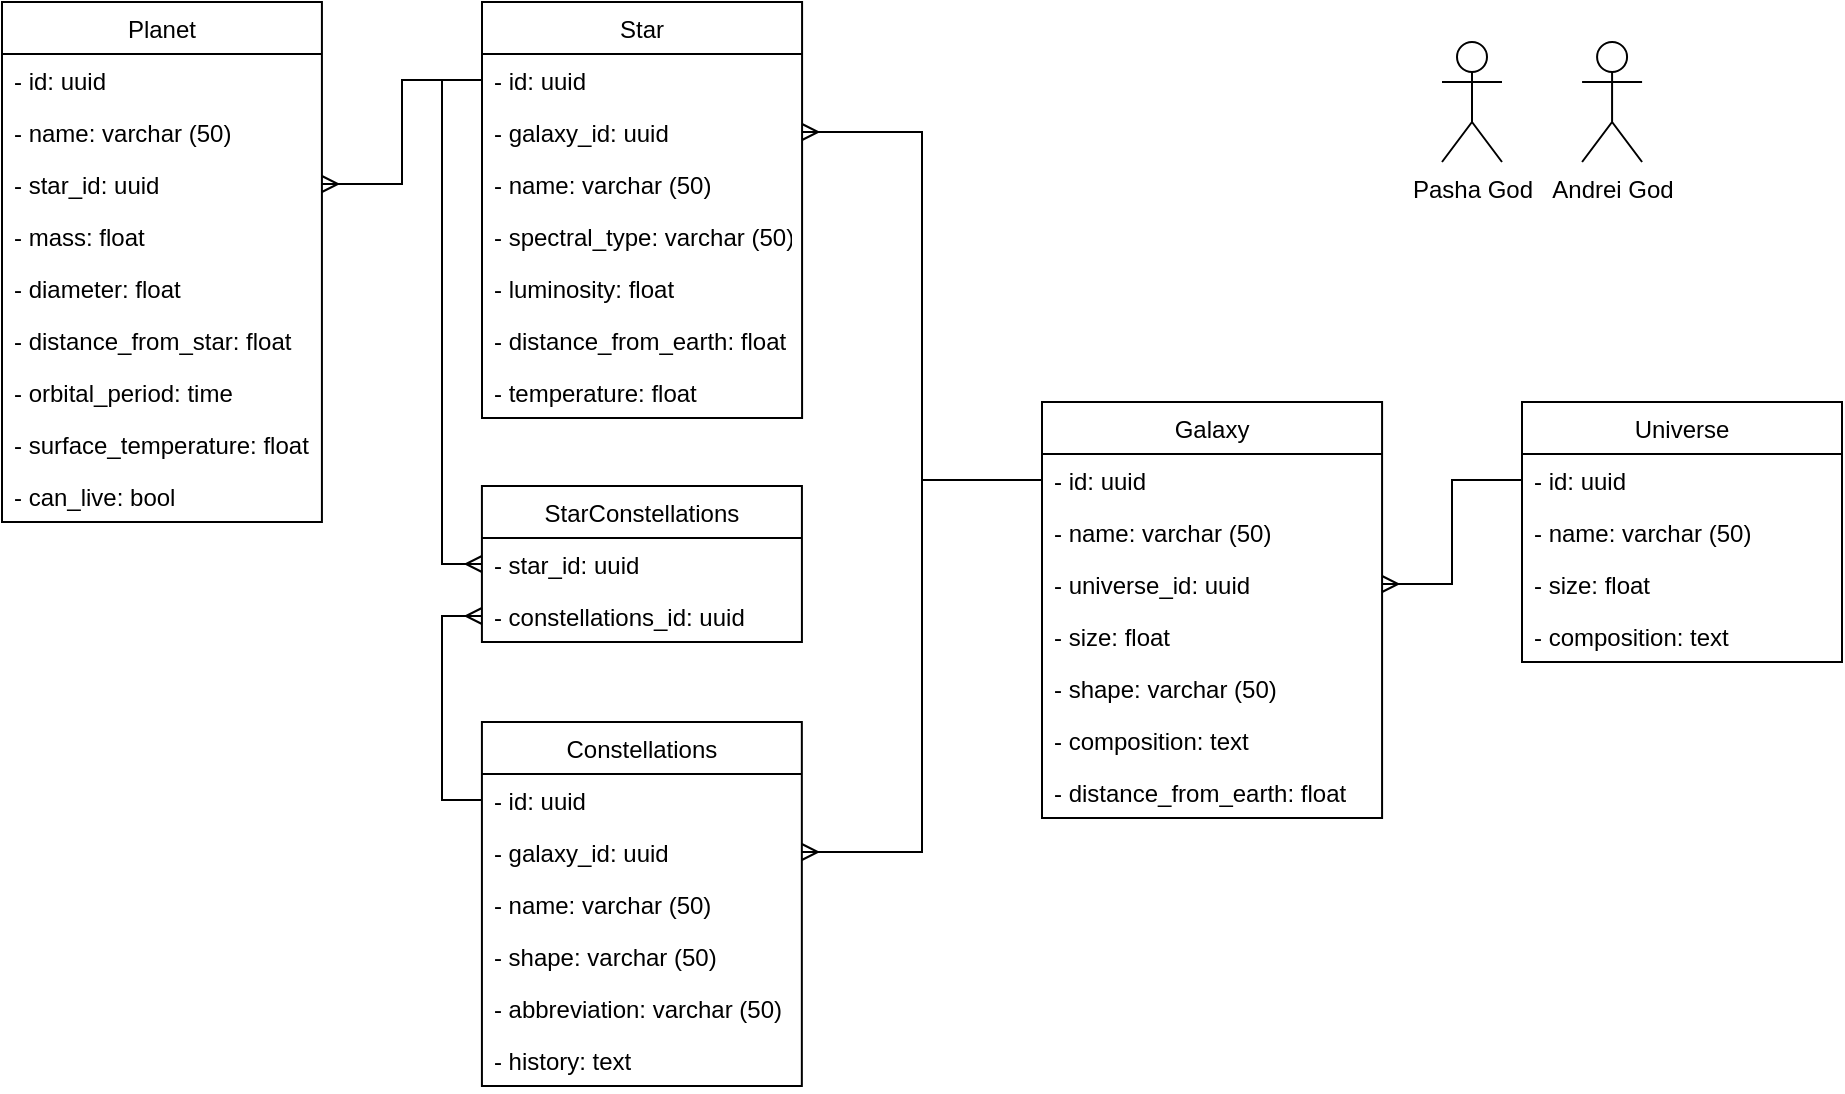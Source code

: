 <mxfile version="21.0.6" type="github">
  <diagram name="Страница 1" id="Bg6F_eg1BQB0qyp61wwv">
    <mxGraphModel dx="1536" dy="838" grid="1" gridSize="10" guides="1" tooltips="1" connect="1" arrows="1" fold="1" page="1" pageScale="1" pageWidth="1169" pageHeight="827" math="0" shadow="0">
      <root>
        <mxCell id="0" />
        <mxCell id="1" parent="0" />
        <mxCell id="k5xjA4PLT7-g8IIi1C31-2" style="edgeStyle=orthogonalEdgeStyle;rounded=0;orthogonalLoop=1;jettySize=auto;html=1;exitX=0.5;exitY=1;exitDx=0;exitDy=0;" parent="1" edge="1">
          <mxGeometry relative="1" as="geometry">
            <mxPoint x="419.96" y="316.0" as="sourcePoint" />
            <mxPoint x="419.96" y="316.0" as="targetPoint" />
          </mxGeometry>
        </mxCell>
        <mxCell id="k5xjA4PLT7-g8IIi1C31-7" value="Universe" style="swimlane;fontStyle=0;align=center;verticalAlign=top;childLayout=stackLayout;horizontal=1;startSize=26;horizontalStack=0;resizeParent=1;resizeParentMax=0;resizeLast=0;collapsible=1;marginBottom=0;" parent="1" vertex="1">
          <mxGeometry x="840" y="360" width="160" height="130" as="geometry" />
        </mxCell>
        <mxCell id="k5xjA4PLT7-g8IIi1C31-26" value="- id: uuid" style="text;strokeColor=none;fillColor=none;align=left;verticalAlign=top;spacingLeft=4;spacingRight=4;overflow=hidden;rotatable=0;points=[[0,0.5],[1,0.5]];portConstraint=eastwest;" parent="k5xjA4PLT7-g8IIi1C31-7" vertex="1">
          <mxGeometry y="26" width="160" height="26" as="geometry" />
        </mxCell>
        <mxCell id="k5xjA4PLT7-g8IIi1C31-8" value="- name: varchar (50)" style="text;strokeColor=none;fillColor=none;align=left;verticalAlign=top;spacingLeft=4;spacingRight=4;overflow=hidden;rotatable=0;points=[[0,0.5],[1,0.5]];portConstraint=eastwest;" parent="k5xjA4PLT7-g8IIi1C31-7" vertex="1">
          <mxGeometry y="52" width="160" height="26" as="geometry" />
        </mxCell>
        <mxCell id="Cm3p-tlsvX1pS4Pbubea-1" value="- size: float" style="text;strokeColor=none;fillColor=none;align=left;verticalAlign=top;spacingLeft=4;spacingRight=4;overflow=hidden;rotatable=0;points=[[0,0.5],[1,0.5]];portConstraint=eastwest;" parent="k5xjA4PLT7-g8IIi1C31-7" vertex="1">
          <mxGeometry y="78" width="160" height="26" as="geometry" />
        </mxCell>
        <mxCell id="Cm3p-tlsvX1pS4Pbubea-2" value="- composition: text" style="text;strokeColor=none;fillColor=none;align=left;verticalAlign=top;spacingLeft=4;spacingRight=4;overflow=hidden;rotatable=0;points=[[0,0.5],[1,0.5]];portConstraint=eastwest;" parent="k5xjA4PLT7-g8IIi1C31-7" vertex="1">
          <mxGeometry y="104" width="160" height="26" as="geometry" />
        </mxCell>
        <mxCell id="k5xjA4PLT7-g8IIi1C31-18" value="Galaxy" style="swimlane;fontStyle=0;childLayout=stackLayout;horizontal=1;startSize=26;fillColor=default;horizontalStack=0;resizeParent=1;resizeParentMax=0;resizeLast=0;collapsible=1;marginBottom=0;" parent="1" vertex="1">
          <mxGeometry x="600.0" y="360" width="170.04" height="208" as="geometry" />
        </mxCell>
        <mxCell id="k5xjA4PLT7-g8IIi1C31-25" value="- id: uuid" style="text;strokeColor=none;fillColor=none;align=left;verticalAlign=top;spacingLeft=4;spacingRight=4;overflow=hidden;rotatable=0;points=[[0,0.5],[1,0.5]];portConstraint=eastwest;" parent="k5xjA4PLT7-g8IIi1C31-18" vertex="1">
          <mxGeometry y="26" width="170.04" height="26" as="geometry" />
        </mxCell>
        <mxCell id="k5xjA4PLT7-g8IIi1C31-19" value="- name: varchar (50)" style="text;strokeColor=none;fillColor=none;align=left;verticalAlign=top;spacingLeft=4;spacingRight=4;overflow=hidden;rotatable=0;points=[[0,0.5],[1,0.5]];portConstraint=eastwest;" parent="k5xjA4PLT7-g8IIi1C31-18" vertex="1">
          <mxGeometry y="52" width="170.04" height="26" as="geometry" />
        </mxCell>
        <mxCell id="k5xjA4PLT7-g8IIi1C31-23" value="- universe_id: uuid" style="text;strokeColor=none;fillColor=none;align=left;verticalAlign=top;spacingLeft=4;spacingRight=4;overflow=hidden;rotatable=0;points=[[0,0.5],[1,0.5]];portConstraint=eastwest;" parent="k5xjA4PLT7-g8IIi1C31-18" vertex="1">
          <mxGeometry y="78" width="170.04" height="26" as="geometry" />
        </mxCell>
        <mxCell id="Cm3p-tlsvX1pS4Pbubea-3" value="- size: float&#xa;" style="text;strokeColor=none;fillColor=none;align=left;verticalAlign=top;spacingLeft=4;spacingRight=4;overflow=hidden;rotatable=0;points=[[0,0.5],[1,0.5]];portConstraint=eastwest;" parent="k5xjA4PLT7-g8IIi1C31-18" vertex="1">
          <mxGeometry y="104" width="170.04" height="26" as="geometry" />
        </mxCell>
        <mxCell id="Cm3p-tlsvX1pS4Pbubea-4" value="- shape: varchar (50)" style="text;strokeColor=none;fillColor=none;align=left;verticalAlign=top;spacingLeft=4;spacingRight=4;overflow=hidden;rotatable=0;points=[[0,0.5],[1,0.5]];portConstraint=eastwest;" parent="k5xjA4PLT7-g8IIi1C31-18" vertex="1">
          <mxGeometry y="130" width="170.04" height="26" as="geometry" />
        </mxCell>
        <mxCell id="Cm3p-tlsvX1pS4Pbubea-5" value="- composition: text" style="text;strokeColor=none;fillColor=none;align=left;verticalAlign=top;spacingLeft=4;spacingRight=4;overflow=hidden;rotatable=0;points=[[0,0.5],[1,0.5]];portConstraint=eastwest;" parent="k5xjA4PLT7-g8IIi1C31-18" vertex="1">
          <mxGeometry y="156" width="170.04" height="26" as="geometry" />
        </mxCell>
        <mxCell id="Cm3p-tlsvX1pS4Pbubea-6" value="- distance_from_earth: float" style="text;strokeColor=none;fillColor=none;align=left;verticalAlign=top;spacingLeft=4;spacingRight=4;overflow=hidden;rotatable=0;points=[[0,0.5],[1,0.5]];portConstraint=eastwest;" parent="k5xjA4PLT7-g8IIi1C31-18" vertex="1">
          <mxGeometry y="182" width="170.04" height="26" as="geometry" />
        </mxCell>
        <mxCell id="k5xjA4PLT7-g8IIi1C31-28" value="Planet" style="swimlane;fontStyle=0;childLayout=stackLayout;horizontal=1;startSize=26;fillColor=default;horizontalStack=0;resizeParent=1;resizeParentMax=0;resizeLast=0;collapsible=1;marginBottom=0;" parent="1" vertex="1">
          <mxGeometry x="80" y="160" width="159.96" height="260" as="geometry" />
        </mxCell>
        <mxCell id="k5xjA4PLT7-g8IIi1C31-32" value="- id: uuid" style="text;strokeColor=none;fillColor=none;align=left;verticalAlign=top;spacingLeft=4;spacingRight=4;overflow=hidden;rotatable=0;points=[[0,0.5],[1,0.5]];portConstraint=eastwest;" parent="k5xjA4PLT7-g8IIi1C31-28" vertex="1">
          <mxGeometry y="26" width="159.96" height="26" as="geometry" />
        </mxCell>
        <mxCell id="k5xjA4PLT7-g8IIi1C31-33" value="- name: varchar (50)" style="text;strokeColor=none;fillColor=none;align=left;verticalAlign=top;spacingLeft=4;spacingRight=4;overflow=hidden;rotatable=0;points=[[0,0.5],[1,0.5]];portConstraint=eastwest;" parent="k5xjA4PLT7-g8IIi1C31-28" vertex="1">
          <mxGeometry y="52" width="159.96" height="26" as="geometry" />
        </mxCell>
        <mxCell id="k5xjA4PLT7-g8IIi1C31-31" value="- star_id: uuid" style="text;strokeColor=none;fillColor=none;align=left;verticalAlign=top;spacingLeft=4;spacingRight=4;overflow=hidden;rotatable=0;points=[[0,0.5],[1,0.5]];portConstraint=eastwest;" parent="k5xjA4PLT7-g8IIi1C31-28" vertex="1">
          <mxGeometry y="78" width="159.96" height="26" as="geometry" />
        </mxCell>
        <mxCell id="Cm3p-tlsvX1pS4Pbubea-7" value="- mass: float" style="text;strokeColor=none;fillColor=none;align=left;verticalAlign=top;spacingLeft=4;spacingRight=4;overflow=hidden;rotatable=0;points=[[0,0.5],[1,0.5]];portConstraint=eastwest;" parent="k5xjA4PLT7-g8IIi1C31-28" vertex="1">
          <mxGeometry y="104" width="159.96" height="26" as="geometry" />
        </mxCell>
        <mxCell id="Cm3p-tlsvX1pS4Pbubea-8" value="- diameter: float" style="text;strokeColor=none;fillColor=none;align=left;verticalAlign=top;spacingLeft=4;spacingRight=4;overflow=hidden;rotatable=0;points=[[0,0.5],[1,0.5]];portConstraint=eastwest;" parent="k5xjA4PLT7-g8IIi1C31-28" vertex="1">
          <mxGeometry y="130" width="159.96" height="26" as="geometry" />
        </mxCell>
        <mxCell id="Cm3p-tlsvX1pS4Pbubea-9" value="- distance_from_star: float" style="text;strokeColor=none;fillColor=none;align=left;verticalAlign=top;spacingLeft=4;spacingRight=4;overflow=hidden;rotatable=0;points=[[0,0.5],[1,0.5]];portConstraint=eastwest;" parent="k5xjA4PLT7-g8IIi1C31-28" vertex="1">
          <mxGeometry y="156" width="159.96" height="26" as="geometry" />
        </mxCell>
        <mxCell id="Cm3p-tlsvX1pS4Pbubea-10" value="- orbital_period: time" style="text;strokeColor=none;fillColor=none;align=left;verticalAlign=top;spacingLeft=4;spacingRight=4;overflow=hidden;rotatable=0;points=[[0,0.5],[1,0.5]];portConstraint=eastwest;" parent="k5xjA4PLT7-g8IIi1C31-28" vertex="1">
          <mxGeometry y="182" width="159.96" height="26" as="geometry" />
        </mxCell>
        <mxCell id="Cm3p-tlsvX1pS4Pbubea-11" value="- surface_temperature: float" style="text;strokeColor=none;fillColor=none;align=left;verticalAlign=top;spacingLeft=4;spacingRight=4;overflow=hidden;rotatable=0;points=[[0,0.5],[1,0.5]];portConstraint=eastwest;" parent="k5xjA4PLT7-g8IIi1C31-28" vertex="1">
          <mxGeometry y="208" width="159.96" height="26" as="geometry" />
        </mxCell>
        <mxCell id="k5xjA4PLT7-g8IIi1C31-35" value="- can_live: bool" style="text;strokeColor=none;fillColor=none;align=left;verticalAlign=top;spacingLeft=4;spacingRight=4;overflow=hidden;rotatable=0;points=[[0,0.5],[1,0.5]];portConstraint=eastwest;" parent="k5xjA4PLT7-g8IIi1C31-28" vertex="1">
          <mxGeometry y="234" width="159.96" height="26" as="geometry" />
        </mxCell>
        <mxCell id="k5xjA4PLT7-g8IIi1C31-38" value="Constellations" style="swimlane;fontStyle=0;childLayout=stackLayout;horizontal=1;startSize=26;fillColor=default;horizontalStack=0;resizeParent=1;resizeParentMax=0;resizeLast=0;collapsible=1;marginBottom=0;" parent="1" vertex="1">
          <mxGeometry x="319.96" y="520" width="159.96" height="182" as="geometry" />
        </mxCell>
        <mxCell id="k5xjA4PLT7-g8IIi1C31-42" value="- id: uuid" style="text;strokeColor=none;fillColor=none;align=left;verticalAlign=top;spacingLeft=4;spacingRight=4;overflow=hidden;rotatable=0;points=[[0,0.5],[1,0.5]];portConstraint=eastwest;" parent="k5xjA4PLT7-g8IIi1C31-38" vertex="1">
          <mxGeometry y="26" width="159.96" height="26" as="geometry" />
        </mxCell>
        <mxCell id="k5xjA4PLT7-g8IIi1C31-43" value="- galaxy_id: uuid" style="text;strokeColor=none;fillColor=none;align=left;verticalAlign=top;spacingLeft=4;spacingRight=4;overflow=hidden;rotatable=0;points=[[0,0.5],[1,0.5]];portConstraint=eastwest;" parent="k5xjA4PLT7-g8IIi1C31-38" vertex="1">
          <mxGeometry y="52" width="159.96" height="26" as="geometry" />
        </mxCell>
        <mxCell id="niIvJYFqWhiyla7VrMUE-1" value="- name: varchar (50)" style="text;strokeColor=none;fillColor=none;align=left;verticalAlign=top;spacingLeft=4;spacingRight=4;overflow=hidden;rotatable=0;points=[[0,0.5],[1,0.5]];portConstraint=eastwest;" parent="k5xjA4PLT7-g8IIi1C31-38" vertex="1">
          <mxGeometry y="78" width="159.96" height="26" as="geometry" />
        </mxCell>
        <mxCell id="Cm3p-tlsvX1pS4Pbubea-16" value="- shape: varchar (50)" style="text;strokeColor=none;fillColor=none;align=left;verticalAlign=top;spacingLeft=4;spacingRight=4;overflow=hidden;rotatable=0;points=[[0,0.5],[1,0.5]];portConstraint=eastwest;" parent="k5xjA4PLT7-g8IIi1C31-38" vertex="1">
          <mxGeometry y="104" width="159.96" height="26" as="geometry" />
        </mxCell>
        <mxCell id="Cm3p-tlsvX1pS4Pbubea-15" value="- abbreviation: varchar (50)" style="text;strokeColor=none;fillColor=none;align=left;verticalAlign=top;spacingLeft=4;spacingRight=4;overflow=hidden;rotatable=0;points=[[0,0.5],[1,0.5]];portConstraint=eastwest;" parent="k5xjA4PLT7-g8IIi1C31-38" vertex="1">
          <mxGeometry y="130" width="159.96" height="26" as="geometry" />
        </mxCell>
        <mxCell id="k5xjA4PLT7-g8IIi1C31-44" value="- history: text" style="text;strokeColor=none;fillColor=none;align=left;verticalAlign=top;spacingLeft=4;spacingRight=4;overflow=hidden;rotatable=0;points=[[0,0.5],[1,0.5]];portConstraint=eastwest;" parent="k5xjA4PLT7-g8IIi1C31-38" vertex="1">
          <mxGeometry y="156" width="159.96" height="26" as="geometry" />
        </mxCell>
        <mxCell id="k5xjA4PLT7-g8IIi1C31-46" value="Star" style="swimlane;fontStyle=0;childLayout=stackLayout;horizontal=1;startSize=26;fillColor=default;horizontalStack=0;resizeParent=1;resizeParentMax=0;resizeLast=0;collapsible=1;marginBottom=0;" parent="1" vertex="1">
          <mxGeometry x="320" y="160" width="160.04" height="208" as="geometry" />
        </mxCell>
        <mxCell id="k5xjA4PLT7-g8IIi1C31-50" value="- id: uuid" style="text;strokeColor=none;fillColor=none;align=left;verticalAlign=top;spacingLeft=4;spacingRight=4;overflow=hidden;rotatable=0;points=[[0,0.5],[1,0.5]];portConstraint=eastwest;" parent="k5xjA4PLT7-g8IIi1C31-46" vertex="1">
          <mxGeometry y="26" width="160.04" height="26" as="geometry" />
        </mxCell>
        <mxCell id="Cm3p-tlsvX1pS4Pbubea-24" value="- galaxy_id: uuid" style="text;strokeColor=none;fillColor=none;align=left;verticalAlign=top;spacingLeft=4;spacingRight=4;overflow=hidden;rotatable=0;points=[[0,0.5],[1,0.5]];portConstraint=eastwest;" parent="k5xjA4PLT7-g8IIi1C31-46" vertex="1">
          <mxGeometry y="52" width="160.04" height="26" as="geometry" />
        </mxCell>
        <mxCell id="k5xjA4PLT7-g8IIi1C31-53" value="- name: varchar (50)" style="text;strokeColor=none;fillColor=none;align=left;verticalAlign=top;spacingLeft=4;spacingRight=4;overflow=hidden;rotatable=0;points=[[0,0.5],[1,0.5]];portConstraint=eastwest;" parent="k5xjA4PLT7-g8IIi1C31-46" vertex="1">
          <mxGeometry y="78" width="160.04" height="26" as="geometry" />
        </mxCell>
        <mxCell id="Cm3p-tlsvX1pS4Pbubea-12" value="- spectral_type: varchar (50)" style="text;strokeColor=none;fillColor=none;align=left;verticalAlign=top;spacingLeft=4;spacingRight=4;overflow=hidden;rotatable=0;points=[[0,0.5],[1,0.5]];portConstraint=eastwest;" parent="k5xjA4PLT7-g8IIi1C31-46" vertex="1">
          <mxGeometry y="104" width="160.04" height="26" as="geometry" />
        </mxCell>
        <mxCell id="Cm3p-tlsvX1pS4Pbubea-13" value="- luminosity: float" style="text;strokeColor=none;fillColor=none;align=left;verticalAlign=top;spacingLeft=4;spacingRight=4;overflow=hidden;rotatable=0;points=[[0,0.5],[1,0.5]];portConstraint=eastwest;" parent="k5xjA4PLT7-g8IIi1C31-46" vertex="1">
          <mxGeometry y="130" width="160.04" height="26" as="geometry" />
        </mxCell>
        <mxCell id="Cm3p-tlsvX1pS4Pbubea-14" value="- distance_from_earth: float" style="text;strokeColor=none;fillColor=none;align=left;verticalAlign=top;spacingLeft=4;spacingRight=4;overflow=hidden;rotatable=0;points=[[0,0.5],[1,0.5]];portConstraint=eastwest;" parent="k5xjA4PLT7-g8IIi1C31-46" vertex="1">
          <mxGeometry y="156" width="160.04" height="26" as="geometry" />
        </mxCell>
        <mxCell id="niIvJYFqWhiyla7VrMUE-2" value="- temperature: float" style="text;strokeColor=none;fillColor=none;align=left;verticalAlign=top;spacingLeft=4;spacingRight=4;overflow=hidden;rotatable=0;points=[[0,0.5],[1,0.5]];portConstraint=eastwest;" parent="k5xjA4PLT7-g8IIi1C31-46" vertex="1">
          <mxGeometry y="182" width="160.04" height="26" as="geometry" />
        </mxCell>
        <mxCell id="k5xjA4PLT7-g8IIi1C31-55" value="Andrei God" style="shape=umlActor;verticalLabelPosition=bottom;verticalAlign=top;html=1;" parent="1" vertex="1">
          <mxGeometry x="870.04" y="180" width="30" height="60" as="geometry" />
        </mxCell>
        <mxCell id="k5xjA4PLT7-g8IIi1C31-56" value="Pasha God" style="shape=umlActor;verticalLabelPosition=bottom;verticalAlign=top;html=1;" parent="1" vertex="1">
          <mxGeometry x="800" y="180" width="30" height="60" as="geometry" />
        </mxCell>
        <mxCell id="Cm3p-tlsvX1pS4Pbubea-21" style="rounded=0;orthogonalLoop=1;jettySize=auto;html=1;exitX=1;exitY=0.5;exitDx=0;exitDy=0;entryX=0;entryY=0.5;entryDx=0;entryDy=0;endArrow=none;endFill=0;startArrow=ERmany;startFill=0;edgeStyle=orthogonalEdgeStyle;" parent="1" source="k5xjA4PLT7-g8IIi1C31-23" target="k5xjA4PLT7-g8IIi1C31-26" edge="1">
          <mxGeometry relative="1" as="geometry" />
        </mxCell>
        <mxCell id="Cm3p-tlsvX1pS4Pbubea-22" style="edgeStyle=orthogonalEdgeStyle;rounded=0;orthogonalLoop=1;jettySize=auto;html=1;endArrow=none;endFill=0;startArrow=ERmany;startFill=0;" parent="1" source="Cm3p-tlsvX1pS4Pbubea-24" target="k5xjA4PLT7-g8IIi1C31-25" edge="1">
          <mxGeometry relative="1" as="geometry" />
        </mxCell>
        <mxCell id="Cm3p-tlsvX1pS4Pbubea-25" style="edgeStyle=orthogonalEdgeStyle;rounded=0;orthogonalLoop=1;jettySize=auto;html=1;endArrow=none;endFill=0;startArrow=ERmany;startFill=0;" parent="1" source="k5xjA4PLT7-g8IIi1C31-31" target="k5xjA4PLT7-g8IIi1C31-50" edge="1">
          <mxGeometry relative="1" as="geometry" />
        </mxCell>
        <mxCell id="Cm3p-tlsvX1pS4Pbubea-26" value="StarConstellations" style="swimlane;fontStyle=0;childLayout=stackLayout;horizontal=1;startSize=26;fillColor=default;horizontalStack=0;resizeParent=1;resizeParentMax=0;resizeLast=0;collapsible=1;marginBottom=0;" parent="1" vertex="1">
          <mxGeometry x="319.96" y="402" width="160" height="78" as="geometry" />
        </mxCell>
        <mxCell id="Cm3p-tlsvX1pS4Pbubea-33" value="- star_id: uuid" style="text;strokeColor=none;fillColor=none;align=left;verticalAlign=top;spacingLeft=4;spacingRight=4;overflow=hidden;rotatable=0;points=[[0,0.5],[1,0.5]];portConstraint=eastwest;" parent="Cm3p-tlsvX1pS4Pbubea-26" vertex="1">
          <mxGeometry y="26" width="160" height="26" as="geometry" />
        </mxCell>
        <mxCell id="Cm3p-tlsvX1pS4Pbubea-27" value="- constellations_id: uuid" style="text;strokeColor=none;fillColor=none;align=left;verticalAlign=top;spacingLeft=4;spacingRight=4;overflow=hidden;rotatable=0;points=[[0,0.5],[1,0.5]];portConstraint=eastwest;" parent="Cm3p-tlsvX1pS4Pbubea-26" vertex="1">
          <mxGeometry y="52" width="160" height="26" as="geometry" />
        </mxCell>
        <mxCell id="Cm3p-tlsvX1pS4Pbubea-34" style="edgeStyle=orthogonalEdgeStyle;rounded=0;orthogonalLoop=1;jettySize=auto;html=1;entryX=0;entryY=0.5;entryDx=0;entryDy=0;endArrow=none;endFill=0;startArrow=ERmany;startFill=0;" parent="1" source="Cm3p-tlsvX1pS4Pbubea-27" target="k5xjA4PLT7-g8IIi1C31-42" edge="1">
          <mxGeometry relative="1" as="geometry" />
        </mxCell>
        <mxCell id="Cm3p-tlsvX1pS4Pbubea-35" style="edgeStyle=orthogonalEdgeStyle;rounded=0;orthogonalLoop=1;jettySize=auto;html=1;entryX=0;entryY=0.5;entryDx=0;entryDy=0;endArrow=none;endFill=0;startArrow=ERmany;startFill=0;" parent="1" source="Cm3p-tlsvX1pS4Pbubea-33" target="k5xjA4PLT7-g8IIi1C31-50" edge="1">
          <mxGeometry relative="1" as="geometry" />
        </mxCell>
        <mxCell id="tnMPqwuQIZwk0o-1yE6A-1" style="edgeStyle=orthogonalEdgeStyle;rounded=0;orthogonalLoop=1;jettySize=auto;html=1;entryX=0;entryY=0.5;entryDx=0;entryDy=0;endArrow=none;endFill=0;startArrow=ERmany;startFill=0;" edge="1" parent="1" source="k5xjA4PLT7-g8IIi1C31-43" target="k5xjA4PLT7-g8IIi1C31-25">
          <mxGeometry relative="1" as="geometry" />
        </mxCell>
      </root>
    </mxGraphModel>
  </diagram>
</mxfile>
